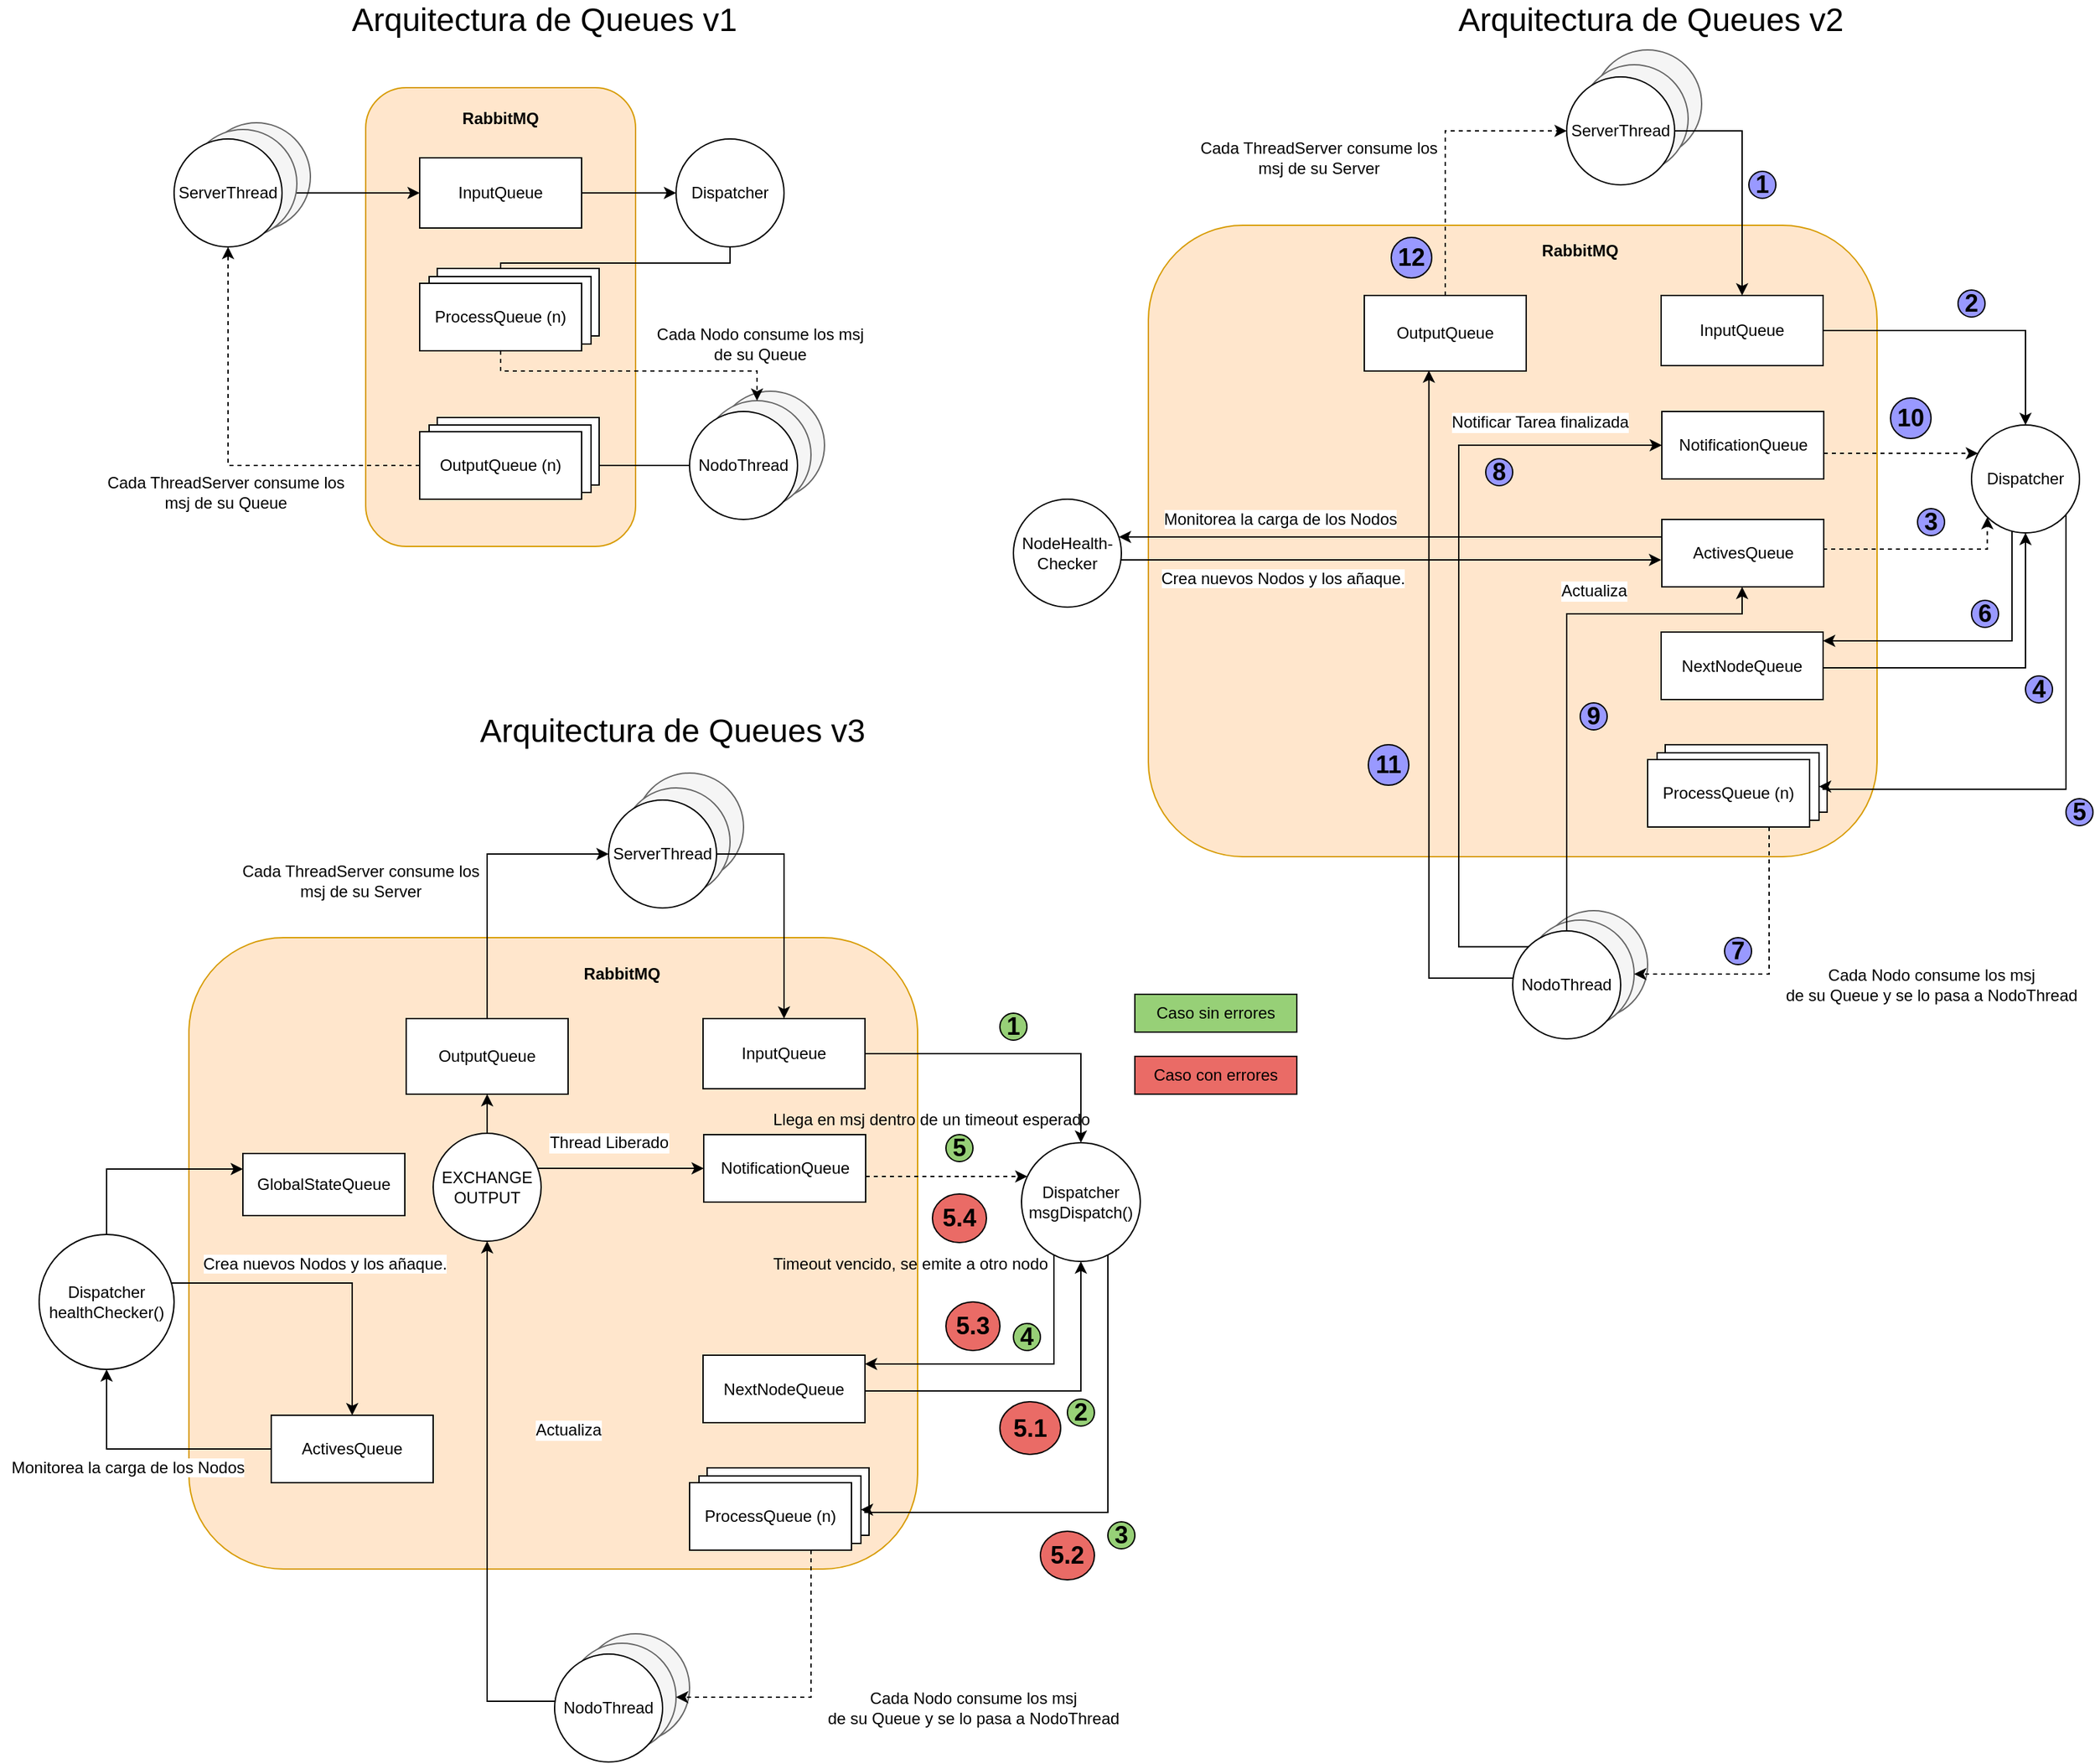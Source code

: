 <mxfile version="10.6.7" type="device"><diagram id="jEln0a9VNuB1B6gROiez" name="arq_queues"><mxGraphModel dx="1080" dy="512" grid="1" gridSize="10" guides="1" tooltips="1" connect="1" arrows="1" fold="1" page="1" pageScale="1" pageWidth="850" pageHeight="1100" math="0" shadow="0"><root><mxCell id="0"/><mxCell id="1" parent="0"/><mxCell id="iuFj2ltn6MwZwx4amT3Y-27" value="" style="ellipse;whiteSpace=wrap;html=1;aspect=fixed;fillColor=#f5f5f5;strokeColor=#666666;fontColor=#333333;" parent="1" vertex="1"><mxGeometry x="1190" y="72" width="80" height="80" as="geometry"/></mxCell><mxCell id="YCg6UJaiV7OiejshMISo-20" value="" style="ellipse;whiteSpace=wrap;html=1;aspect=fixed;fillColor=#f5f5f5;strokeColor=#666666;fontColor=#333333;" parent="1" vertex="1"><mxGeometry x="540" y="325" width="80" height="80" as="geometry"/></mxCell><mxCell id="YCg6UJaiV7OiejshMISo-19" value="" style="ellipse;whiteSpace=wrap;html=1;aspect=fixed;fillColor=#f5f5f5;strokeColor=#666666;fontColor=#333333;" parent="1" vertex="1"><mxGeometry x="530" y="332" width="80" height="80" as="geometry"/></mxCell><mxCell id="YCg6UJaiV7OiejshMISo-17" value="" style="rounded=1;whiteSpace=wrap;html=1;fillColor=#ffe6cc;strokeColor=#d79b00;" parent="1" vertex="1"><mxGeometry x="280" y="100" width="200" height="340" as="geometry"/></mxCell><mxCell id="YCg6UJaiV7OiejshMISo-10" value="" style="ellipse;whiteSpace=wrap;html=1;aspect=fixed;fillColor=#f5f5f5;strokeColor=#666666;fontColor=#333333;" parent="1" vertex="1"><mxGeometry x="159" y="126" width="80" height="80" as="geometry"/></mxCell><mxCell id="YCg6UJaiV7OiejshMISo-4" style="edgeStyle=orthogonalEdgeStyle;rounded=0;orthogonalLoop=1;jettySize=auto;html=1;entryX=0;entryY=0.5;entryDx=0;entryDy=0;" parent="1" source="YCg6UJaiV7OiejshMISo-2" target="YCg6UJaiV7OiejshMISo-5" edge="1"><mxGeometry relative="1" as="geometry"><mxPoint x="280" y="175" as="targetPoint"/></mxGeometry></mxCell><mxCell id="bAvRG4Egcgxp94L0ZPvF-2" style="edgeStyle=orthogonalEdgeStyle;rounded=0;orthogonalLoop=1;jettySize=auto;html=1;" parent="1" source="YCg6UJaiV7OiejshMISo-3" target="bAvRG4Egcgxp94L0ZPvF-1" edge="1"><mxGeometry relative="1" as="geometry"><Array as="points"><mxPoint x="550" y="230"/><mxPoint x="380" y="230"/></Array></mxGeometry></mxCell><mxCell id="YCg6UJaiV7OiejshMISo-3" value="Dispatcher" style="ellipse;whiteSpace=wrap;html=1;aspect=fixed;" parent="1" vertex="1"><mxGeometry x="510" y="138" width="80" height="80" as="geometry"/></mxCell><mxCell id="YCg6UJaiV7OiejshMISo-6" style="edgeStyle=orthogonalEdgeStyle;rounded=0;orthogonalLoop=1;jettySize=auto;html=1;" parent="1" source="YCg6UJaiV7OiejshMISo-5" target="YCg6UJaiV7OiejshMISo-3" edge="1"><mxGeometry relative="1" as="geometry"/></mxCell><mxCell id="YCg6UJaiV7OiejshMISo-5" value="InputQueue" style="rounded=0;whiteSpace=wrap;html=1;" parent="1" vertex="1"><mxGeometry x="320" y="152" width="120" height="52" as="geometry"/></mxCell><mxCell id="YCg6UJaiV7OiejshMISo-9" value="" style="ellipse;whiteSpace=wrap;html=1;aspect=fixed;fillColor=#f5f5f5;strokeColor=#666666;fontColor=#333333;" parent="1" vertex="1"><mxGeometry x="149" y="131" width="80" height="80" as="geometry"/></mxCell><mxCell id="YCg6UJaiV7OiejshMISo-2" value="ServerThread" style="ellipse;whiteSpace=wrap;html=1;aspect=fixed;" parent="1" vertex="1"><mxGeometry x="138" y="138" width="80" height="80" as="geometry"/></mxCell><mxCell id="YCg6UJaiV7OiejshMISo-16" style="edgeStyle=orthogonalEdgeStyle;rounded=0;orthogonalLoop=1;jettySize=auto;html=1;dashed=1;" parent="1" source="YCg6UJaiV7OiejshMISo-11" target="YCg6UJaiV7OiejshMISo-2" edge="1"><mxGeometry relative="1" as="geometry"/></mxCell><mxCell id="YCg6UJaiV7OiejshMISo-15" style="edgeStyle=orthogonalEdgeStyle;rounded=0;orthogonalLoop=1;jettySize=auto;html=1;" parent="1" source="YCg6UJaiV7OiejshMISo-14" target="YCg6UJaiV7OiejshMISo-11" edge="1"><mxGeometry relative="1" as="geometry"/></mxCell><mxCell id="YCg6UJaiV7OiejshMISo-14" value="NodoThread" style="ellipse;whiteSpace=wrap;html=1;aspect=fixed;" parent="1" vertex="1"><mxGeometry x="520" y="340" width="80" height="80" as="geometry"/></mxCell><mxCell id="YCg6UJaiV7OiejshMISo-18" value="&lt;b&gt;RabbitMQ&lt;/b&gt;" style="text;html=1;strokeColor=none;fillColor=none;align=center;verticalAlign=middle;whiteSpace=wrap;rounded=0;" parent="1" vertex="1"><mxGeometry x="350" y="108" width="60" height="30" as="geometry"/></mxCell><mxCell id="YCg6UJaiV7OiejshMISo-21" value="&lt;font style=&quot;font-size: 24px&quot;&gt;Arquitectura de Queues v1&lt;br&gt;&lt;/font&gt;" style="text;html=1;strokeColor=none;fillColor=none;align=center;verticalAlign=middle;whiteSpace=wrap;rounded=0;" parent="1" vertex="1"><mxGeometry x="245" y="40" width="335" height="20" as="geometry"/></mxCell><mxCell id="bAvRG4Egcgxp94L0ZPvF-3" style="edgeStyle=orthogonalEdgeStyle;rounded=0;orthogonalLoop=1;jettySize=auto;html=1;dashed=1;" parent="1" source="bAvRG4Egcgxp94L0ZPvF-1" target="YCg6UJaiV7OiejshMISo-19" edge="1"><mxGeometry relative="1" as="geometry"><Array as="points"><mxPoint x="380" y="310"/><mxPoint x="570" y="310"/></Array></mxGeometry></mxCell><mxCell id="bAvRG4Egcgxp94L0ZPvF-4" value="Cada Nodo consume los msj &lt;br&gt;de su Queue&lt;br&gt;" style="text;html=1;resizable=0;points=[];align=center;verticalAlign=middle;labelBackgroundColor=#ffffff;" parent="bAvRG4Egcgxp94L0ZPvF-3" vertex="1" connectable="0"><mxGeometry x="0.324" relative="1" as="geometry"><mxPoint x="56" y="-20" as="offset"/></mxGeometry></mxCell><mxCell id="bAvRG4Egcgxp94L0ZPvF-6" value="Cada ThreadServer consume los &lt;br&gt;msj de su Queue" style="text;html=1;resizable=0;points=[];align=center;verticalAlign=middle;labelBackgroundColor=#ffffff;" parent="1" vertex="1" connectable="0"><mxGeometry x="120" y="420" as="geometry"><mxPoint x="56" y="-20" as="offset"/></mxGeometry></mxCell><mxCell id="k_m_ImzYYItKdHM88PAV-2" value="ProcessQueue" style="rounded=0;whiteSpace=wrap;html=1;" parent="1" vertex="1"><mxGeometry x="333" y="234" width="120" height="50" as="geometry"/></mxCell><mxCell id="k_m_ImzYYItKdHM88PAV-1" value="ProcessQueue" style="rounded=0;whiteSpace=wrap;html=1;" parent="1" vertex="1"><mxGeometry x="327" y="240" width="120" height="50" as="geometry"/></mxCell><mxCell id="bAvRG4Egcgxp94L0ZPvF-1" value="ProcessQueue (n)" style="rounded=0;whiteSpace=wrap;html=1;" parent="1" vertex="1"><mxGeometry x="320" y="245" width="120" height="50" as="geometry"/></mxCell><mxCell id="k_m_ImzYYItKdHM88PAV-3" value="ProcessQueue" style="rounded=0;whiteSpace=wrap;html=1;" parent="1" vertex="1"><mxGeometry x="333" y="344.5" width="120" height="50" as="geometry"/></mxCell><mxCell id="k_m_ImzYYItKdHM88PAV-4" value="ProcessQueue" style="rounded=0;whiteSpace=wrap;html=1;" parent="1" vertex="1"><mxGeometry x="327" y="350" width="120" height="50" as="geometry"/></mxCell><mxCell id="YCg6UJaiV7OiejshMISo-11" value="OutputQueue (n)" style="rounded=0;whiteSpace=wrap;html=1;" parent="1" vertex="1"><mxGeometry x="320" y="355" width="120" height="50" as="geometry"/></mxCell><mxCell id="iuFj2ltn6MwZwx4amT3Y-1" value="" style="ellipse;whiteSpace=wrap;html=1;aspect=fixed;fillColor=#f5f5f5;strokeColor=#666666;fontColor=#333333;" parent="1" vertex="1"><mxGeometry x="1150" y="710" width="80" height="80" as="geometry"/></mxCell><mxCell id="iuFj2ltn6MwZwx4amT3Y-2" value="" style="ellipse;whiteSpace=wrap;html=1;aspect=fixed;fillColor=#f5f5f5;strokeColor=#666666;fontColor=#333333;" parent="1" vertex="1"><mxGeometry x="1140" y="717" width="80" height="80" as="geometry"/></mxCell><mxCell id="iuFj2ltn6MwZwx4amT3Y-3" value="" style="rounded=1;whiteSpace=wrap;html=1;fillColor=#ffe6cc;strokeColor=#d79b00;" parent="1" vertex="1"><mxGeometry x="860" y="202" width="540" height="468" as="geometry"/></mxCell><mxCell id="iuFj2ltn6MwZwx4amT3Y-4" value="" style="ellipse;whiteSpace=wrap;html=1;aspect=fixed;fillColor=#f5f5f5;strokeColor=#666666;fontColor=#333333;" parent="1" vertex="1"><mxGeometry x="1180" y="83" width="80" height="80" as="geometry"/></mxCell><mxCell id="iuFj2ltn6MwZwx4amT3Y-5" style="edgeStyle=orthogonalEdgeStyle;rounded=0;orthogonalLoop=1;jettySize=auto;html=1;" parent="1" source="iuFj2ltn6MwZwx4amT3Y-11" target="iuFj2ltn6MwZwx4amT3Y-9" edge="1"><mxGeometry relative="1" as="geometry"><mxPoint x="1200" y="277" as="targetPoint"/><Array as="points"><mxPoint x="1300" y="132"/></Array></mxGeometry></mxCell><mxCell id="SYg8lXfDOHd3QpisdXDp-8" style="edgeStyle=elbowEdgeStyle;rounded=0;comic=0;orthogonalLoop=1;jettySize=auto;elbow=vertical;html=1;shadow=0;" parent="1" source="iuFj2ltn6MwZwx4amT3Y-7" target="SYg8lXfDOHd3QpisdXDp-4" edge="1"><mxGeometry relative="1" as="geometry"><Array as="points"><mxPoint x="1500" y="510"/><mxPoint x="1490" y="510"/><mxPoint x="1460" y="500"/><mxPoint x="1500" y="480"/><mxPoint x="1460" y="510"/><mxPoint x="1500" y="525"/><mxPoint x="1500" y="510"/><mxPoint x="1410" y="525"/></Array></mxGeometry></mxCell><mxCell id="iuFj2ltn6MwZwx4amT3Y-7" value="Dispatcher" style="ellipse;whiteSpace=wrap;html=1;aspect=fixed;" parent="1" vertex="1"><mxGeometry x="1470" y="350" width="80" height="80" as="geometry"/></mxCell><mxCell id="iuFj2ltn6MwZwx4amT3Y-8" style="edgeStyle=orthogonalEdgeStyle;rounded=0;orthogonalLoop=1;jettySize=auto;html=1;" parent="1" source="iuFj2ltn6MwZwx4amT3Y-9" target="iuFj2ltn6MwZwx4amT3Y-7" edge="1"><mxGeometry relative="1" as="geometry"/></mxCell><mxCell id="iuFj2ltn6MwZwx4amT3Y-9" value="InputQueue" style="rounded=0;whiteSpace=wrap;html=1;" parent="1" vertex="1"><mxGeometry x="1240" y="254" width="120" height="52" as="geometry"/></mxCell><mxCell id="iuFj2ltn6MwZwx4amT3Y-11" value="ServerThread" style="ellipse;whiteSpace=wrap;html=1;aspect=fixed;" parent="1" vertex="1"><mxGeometry x="1170" y="92" width="80" height="80" as="geometry"/></mxCell><mxCell id="iuFj2ltn6MwZwx4amT3Y-12" style="edgeStyle=orthogonalEdgeStyle;rounded=0;orthogonalLoop=1;jettySize=auto;html=1;dashed=1;exitX=0.5;exitY=0;exitDx=0;exitDy=0;" parent="1" source="iuFj2ltn6MwZwx4amT3Y-23" target="iuFj2ltn6MwZwx4amT3Y-11" edge="1"><mxGeometry relative="1" as="geometry"><mxPoint x="1300" y="457" as="sourcePoint"/><Array as="points"><mxPoint x="1080" y="132"/></Array></mxGeometry></mxCell><mxCell id="iuFj2ltn6MwZwx4amT3Y-13" style="edgeStyle=orthogonalEdgeStyle;rounded=0;orthogonalLoop=1;jettySize=auto;html=1;entryX=0.399;entryY=0.994;entryDx=0;entryDy=0;entryPerimeter=0;" parent="1" source="iuFj2ltn6MwZwx4amT3Y-14" target="iuFj2ltn6MwZwx4amT3Y-23" edge="1"><mxGeometry relative="1" as="geometry"><mxPoint x="1360" y="482" as="targetPoint"/><Array as="points"><mxPoint x="1068" y="760"/></Array></mxGeometry></mxCell><mxCell id="iuFj2ltn6MwZwx4amT3Y-14" value="NodoThread" style="ellipse;whiteSpace=wrap;html=1;aspect=fixed;" parent="1" vertex="1"><mxGeometry x="1130" y="725" width="80" height="80" as="geometry"/></mxCell><mxCell id="iuFj2ltn6MwZwx4amT3Y-15" value="&lt;b&gt;RabbitMQ&lt;/b&gt;" style="text;html=1;strokeColor=none;fillColor=none;align=center;verticalAlign=middle;whiteSpace=wrap;rounded=0;" parent="1" vertex="1"><mxGeometry x="1150" y="206" width="60" height="30" as="geometry"/></mxCell><mxCell id="iuFj2ltn6MwZwx4amT3Y-16" value="&lt;font style=&quot;font-size: 24px&quot;&gt;Arquitectura de Queues v2&lt;/font&gt;" style="text;html=1;strokeColor=none;fillColor=none;align=center;verticalAlign=middle;whiteSpace=wrap;rounded=0;" parent="1" vertex="1"><mxGeometry x="1055" y="40" width="355" height="20" as="geometry"/></mxCell><mxCell id="iuFj2ltn6MwZwx4amT3Y-17" style="edgeStyle=orthogonalEdgeStyle;rounded=0;orthogonalLoop=1;jettySize=auto;html=1;dashed=1;exitX=0.75;exitY=1;exitDx=0;exitDy=0;" parent="1" source="iuFj2ltn6MwZwx4amT3Y-22" target="iuFj2ltn6MwZwx4amT3Y-2" edge="1"><mxGeometry relative="1" as="geometry"><Array as="points"><mxPoint x="1320" y="757"/></Array></mxGeometry></mxCell><mxCell id="iuFj2ltn6MwZwx4amT3Y-18" value="Cada Nodo consume los msj &lt;br&gt;de su Queue y se lo pasa a NodoThread&lt;br&gt;" style="text;html=1;resizable=0;points=[];align=center;verticalAlign=middle;labelBackgroundColor=#ffffff;" parent="iuFj2ltn6MwZwx4amT3Y-17" vertex="1" connectable="0"><mxGeometry x="0.324" relative="1" as="geometry"><mxPoint x="149.5" y="8" as="offset"/></mxGeometry></mxCell><mxCell id="iuFj2ltn6MwZwx4amT3Y-19" value="Cada ThreadServer consume los &lt;br&gt;msj de su Server" style="text;html=1;resizable=0;points=[];align=center;verticalAlign=middle;labelBackgroundColor=#ffffff;" parent="1" vertex="1" connectable="0"><mxGeometry x="930" y="172" as="geometry"><mxPoint x="56" y="-20" as="offset"/></mxGeometry></mxCell><mxCell id="iuFj2ltn6MwZwx4amT3Y-20" value="ProcessQueue" style="rounded=0;whiteSpace=wrap;html=1;" parent="1" vertex="1"><mxGeometry x="1243" y="587" width="120" height="50" as="geometry"/></mxCell><mxCell id="iuFj2ltn6MwZwx4amT3Y-21" value="ProcessQueue" style="rounded=0;whiteSpace=wrap;html=1;" parent="1" vertex="1"><mxGeometry x="1237" y="593" width="120" height="50" as="geometry"/></mxCell><mxCell id="iuFj2ltn6MwZwx4amT3Y-22" value="ProcessQueue (n)" style="rounded=0;whiteSpace=wrap;html=1;" parent="1" vertex="1"><mxGeometry x="1230" y="598" width="120" height="50" as="geometry"/></mxCell><mxCell id="iuFj2ltn6MwZwx4amT3Y-23" value="OutputQueue&lt;br&gt;" style="rounded=0;whiteSpace=wrap;html=1;" parent="1" vertex="1"><mxGeometry x="1020" y="254" width="120" height="56" as="geometry"/></mxCell><mxCell id="iuFj2ltn6MwZwx4amT3Y-28" value="NotificationQueue" style="rounded=0;whiteSpace=wrap;html=1;" parent="1" vertex="1"><mxGeometry x="1240.5" y="340" width="120" height="50" as="geometry"/></mxCell><mxCell id="iuFj2ltn6MwZwx4amT3Y-29" value="ActivesQueue" style="rounded=0;whiteSpace=wrap;html=1;" parent="1" vertex="1"><mxGeometry x="1240.5" y="420" width="120" height="50" as="geometry"/></mxCell><mxCell id="iuFj2ltn6MwZwx4amT3Y-30" style="edgeStyle=orthogonalEdgeStyle;rounded=0;orthogonalLoop=1;jettySize=auto;html=1;exitX=0;exitY=0;exitDx=0;exitDy=0;" parent="1" source="iuFj2ltn6MwZwx4amT3Y-14" target="iuFj2ltn6MwZwx4amT3Y-28" edge="1"><mxGeometry relative="1" as="geometry"><mxPoint x="1140" y="705" as="sourcePoint"/><mxPoint x="1090" y="314" as="targetPoint"/><Array as="points"><mxPoint x="1090" y="737"/><mxPoint x="1090" y="365"/></Array></mxGeometry></mxCell><mxCell id="iuFj2ltn6MwZwx4amT3Y-31" value="Notificar Tarea finalizada&lt;br&gt;" style="text;html=1;resizable=0;points=[];align=center;verticalAlign=middle;labelBackgroundColor=#ffffff;" parent="1" vertex="1" connectable="0"><mxGeometry x="1170" y="375" as="geometry"><mxPoint x="-20" y="-27" as="offset"/></mxGeometry></mxCell><mxCell id="iuFj2ltn6MwZwx4amT3Y-32" style="edgeStyle=orthogonalEdgeStyle;rounded=0;orthogonalLoop=1;jettySize=auto;html=1;exitX=0.5;exitY=0;exitDx=0;exitDy=0;" parent="1" source="iuFj2ltn6MwZwx4amT3Y-14" target="iuFj2ltn6MwZwx4amT3Y-29" edge="1"><mxGeometry relative="1" as="geometry"><mxPoint x="1152" y="657" as="sourcePoint"/><mxPoint x="1250.5" y="375" as="targetPoint"/><Array as="points"><mxPoint x="1170" y="490"/><mxPoint x="1300" y="490"/></Array></mxGeometry></mxCell><mxCell id="iuFj2ltn6MwZwx4amT3Y-33" style="edgeStyle=orthogonalEdgeStyle;rounded=0;orthogonalLoop=1;jettySize=auto;html=1;dashed=1;exitX=1;exitY=0.5;exitDx=0;exitDy=0;" parent="1" source="iuFj2ltn6MwZwx4amT3Y-28" target="iuFj2ltn6MwZwx4amT3Y-7" edge="1"><mxGeometry relative="1" as="geometry"><Array as="points"><mxPoint x="1361" y="371"/></Array><mxPoint x="1390" y="332" as="sourcePoint"/><mxPoint x="1450" y="371" as="targetPoint"/></mxGeometry></mxCell><mxCell id="iuFj2ltn6MwZwx4amT3Y-35" style="edgeStyle=orthogonalEdgeStyle;rounded=0;orthogonalLoop=1;jettySize=auto;html=1;dashed=1;entryX=0;entryY=1;entryDx=0;entryDy=0;" parent="1" target="iuFj2ltn6MwZwx4amT3Y-7" edge="1"><mxGeometry relative="1" as="geometry"><Array as="points"><mxPoint x="1482" y="442"/></Array><mxPoint x="1360" y="442" as="sourcePoint"/><mxPoint x="1470.801" y="448" as="targetPoint"/></mxGeometry></mxCell><mxCell id="iuFj2ltn6MwZwx4amT3Y-36" value="Actualiza&lt;br&gt;" style="text;html=1;resizable=0;points=[];align=center;verticalAlign=middle;labelBackgroundColor=#ffffff;" parent="1" vertex="1" connectable="0"><mxGeometry x="1070" y="470" as="geometry"><mxPoint x="120" y="3" as="offset"/></mxGeometry></mxCell><mxCell id="iuFj2ltn6MwZwx4amT3Y-37" value="&lt;h2&gt;1&lt;/h2&gt;" style="ellipse;whiteSpace=wrap;html=1;fillColor=#9999FF;" parent="1" vertex="1"><mxGeometry x="1305" y="162" width="20" height="20" as="geometry"/></mxCell><mxCell id="iuFj2ltn6MwZwx4amT3Y-38" value="&lt;h2&gt;2&lt;/h2&gt;" style="ellipse;whiteSpace=wrap;html=1;fillColor=#9999FF;" parent="1" vertex="1"><mxGeometry x="1460" y="250" width="20" height="20" as="geometry"/></mxCell><mxCell id="iuFj2ltn6MwZwx4amT3Y-39" value="&lt;h2&gt;3&lt;/h2&gt;" style="ellipse;whiteSpace=wrap;html=1;fillColor=#9999FF;" parent="1" vertex="1"><mxGeometry x="1430" y="412" width="20" height="20" as="geometry"/></mxCell><mxCell id="iuFj2ltn6MwZwx4amT3Y-40" value="&lt;h2&gt;5&lt;/h2&gt;" style="ellipse;whiteSpace=wrap;html=1;fillColor=#9999FF;" parent="1" vertex="1"><mxGeometry x="1540" y="627" width="20" height="20" as="geometry"/></mxCell><mxCell id="iuFj2ltn6MwZwx4amT3Y-41" value="&lt;h2&gt;7&lt;/h2&gt;" style="ellipse;whiteSpace=wrap;html=1;fillColor=#9999FF;" parent="1" vertex="1"><mxGeometry x="1287" y="730" width="20" height="20" as="geometry"/></mxCell><mxCell id="iuFj2ltn6MwZwx4amT3Y-42" value="&lt;h2&gt;8&lt;/h2&gt;" style="ellipse;whiteSpace=wrap;html=1;fillColor=#9999FF;" parent="1" vertex="1"><mxGeometry x="1110" y="375" width="20" height="20" as="geometry"/></mxCell><mxCell id="iuFj2ltn6MwZwx4amT3Y-43" value="&lt;h2&gt;10&lt;/h2&gt;" style="ellipse;whiteSpace=wrap;html=1;fillColor=#9999FF;" parent="1" vertex="1"><mxGeometry x="1410" y="330" width="30" height="30" as="geometry"/></mxCell><mxCell id="iuFj2ltn6MwZwx4amT3Y-44" value="&lt;h2&gt;9&lt;/h2&gt;" style="ellipse;whiteSpace=wrap;html=1;fillColor=#9999FF;" parent="1" vertex="1"><mxGeometry x="1180" y="556" width="20" height="20" as="geometry"/></mxCell><mxCell id="iuFj2ltn6MwZwx4amT3Y-45" value="&lt;h2&gt;11&lt;/h2&gt;" style="ellipse;whiteSpace=wrap;html=1;fillColor=#9999FF;" parent="1" vertex="1"><mxGeometry x="1023" y="587" width="30" height="30" as="geometry"/></mxCell><mxCell id="iuFj2ltn6MwZwx4amT3Y-6" style="edgeStyle=orthogonalEdgeStyle;rounded=0;orthogonalLoop=1;jettySize=auto;html=1;entryX=1;entryY=0.5;entryDx=0;entryDy=0;" parent="1" source="iuFj2ltn6MwZwx4amT3Y-7" target="iuFj2ltn6MwZwx4amT3Y-21" edge="1"><mxGeometry relative="1" as="geometry"><Array as="points"><mxPoint x="1540" y="620"/><mxPoint x="1360" y="620"/><mxPoint x="1360" y="618"/></Array><mxPoint x="1360" y="530" as="targetPoint"/></mxGeometry></mxCell><mxCell id="SYg8lXfDOHd3QpisdXDp-10" style="edgeStyle=elbowEdgeStyle;rounded=0;comic=0;orthogonalLoop=1;jettySize=auto;elbow=vertical;html=1;shadow=0;" parent="1" source="SYg8lXfDOHd3QpisdXDp-4" target="iuFj2ltn6MwZwx4amT3Y-7" edge="1"><mxGeometry relative="1" as="geometry"><Array as="points"><mxPoint x="1440" y="530"/><mxPoint x="1520" y="525"/><mxPoint x="1500" y="540"/><mxPoint x="1520" y="525"/><mxPoint x="1450" y="540"/></Array></mxGeometry></mxCell><mxCell id="SYg8lXfDOHd3QpisdXDp-4" value="NextNodeQueue" style="rounded=0;whiteSpace=wrap;html=1;" parent="1" vertex="1"><mxGeometry x="1240" y="503.5" width="120" height="50" as="geometry"/></mxCell><mxCell id="SYg8lXfDOHd3QpisdXDp-9" value="&lt;h2&gt;4&lt;/h2&gt;" style="ellipse;whiteSpace=wrap;html=1;fillColor=#9999FF;" parent="1" vertex="1"><mxGeometry x="1510" y="536" width="20" height="20" as="geometry"/></mxCell><mxCell id="SYg8lXfDOHd3QpisdXDp-13" value="&lt;h2&gt;6&lt;/h2&gt;" style="ellipse;whiteSpace=wrap;html=1;fillColor=#9999FF;" parent="1" vertex="1"><mxGeometry x="1470" y="480" width="20" height="20" as="geometry"/></mxCell><mxCell id="SYg8lXfDOHd3QpisdXDp-14" value="&lt;h2&gt;12&lt;/h2&gt;" style="ellipse;whiteSpace=wrap;html=1;fillColor=#9999FF;" parent="1" vertex="1"><mxGeometry x="1040" y="211" width="30" height="30" as="geometry"/></mxCell><mxCell id="SYg8lXfDOHd3QpisdXDp-16" style="edgeStyle=elbowEdgeStyle;rounded=0;comic=0;orthogonalLoop=1;jettySize=auto;elbow=vertical;html=1;entryX=0;entryY=0.25;entryDx=0;entryDy=0;shadow=0;startArrow=classic;startFill=1;endArrow=none;endFill=0;" parent="1" source="SYg8lXfDOHd3QpisdXDp-15" target="iuFj2ltn6MwZwx4amT3Y-29" edge="1"><mxGeometry relative="1" as="geometry"><Array as="points"><mxPoint x="1150" y="433"/><mxPoint x="1220" y="432"/><mxPoint x="1200" y="433"/><mxPoint x="1150" y="433"/><mxPoint x="1130" y="460"/></Array></mxGeometry></mxCell><mxCell id="SYg8lXfDOHd3QpisdXDp-18" style="edgeStyle=elbowEdgeStyle;rounded=0;comic=0;orthogonalLoop=1;jettySize=auto;elbow=vertical;html=1;shadow=0;" parent="1" source="SYg8lXfDOHd3QpisdXDp-15" edge="1"><mxGeometry relative="1" as="geometry"><mxPoint x="1240" y="450" as="targetPoint"/><Array as="points"><mxPoint x="1220" y="450"/><mxPoint x="1220" y="450"/><mxPoint x="950" y="450"/><mxPoint x="1110" y="445"/><mxPoint x="1180" y="440"/><mxPoint x="880" y="445"/><mxPoint x="1130" y="490"/></Array></mxGeometry></mxCell><mxCell id="SYg8lXfDOHd3QpisdXDp-15" value="NodeHealth-Checker" style="ellipse;whiteSpace=wrap;html=1;aspect=fixed;" parent="1" vertex="1"><mxGeometry x="760" y="405" width="80" height="80" as="geometry"/></mxCell><mxCell id="SYg8lXfDOHd3QpisdXDp-17" value="&lt;span style=&quot;background-color: rgb(255 , 255 , 255)&quot;&gt;Monitorea la carga de los Nodos&lt;/span&gt;" style="text;html=1;strokeColor=none;fillColor=none;align=center;verticalAlign=middle;whiteSpace=wrap;rounded=0;" parent="1" vertex="1"><mxGeometry x="863" y="410" width="190" height="20" as="geometry"/></mxCell><mxCell id="SYg8lXfDOHd3QpisdXDp-22" value="&lt;span style=&quot;background-color: rgb(255 , 255 , 255)&quot;&gt;Crea nuevos Nodos y los añaque.&lt;br&gt;&lt;/span&gt;" style="text;html=1;strokeColor=none;fillColor=none;align=center;verticalAlign=middle;whiteSpace=wrap;rounded=0;" parent="1" vertex="1"><mxGeometry x="865" y="454" width="190" height="20" as="geometry"/></mxCell><mxCell id="SYg8lXfDOHd3QpisdXDp-77" value="" style="ellipse;whiteSpace=wrap;html=1;aspect=fixed;fillColor=#f5f5f5;strokeColor=#666666;fontColor=#333333;" parent="1" vertex="1"><mxGeometry x="480" y="608" width="80" height="80" as="geometry"/></mxCell><mxCell id="SYg8lXfDOHd3QpisdXDp-78" value="" style="ellipse;whiteSpace=wrap;html=1;aspect=fixed;fillColor=#f5f5f5;strokeColor=#666666;fontColor=#333333;" parent="1" vertex="1"><mxGeometry x="440" y="1246" width="80" height="80" as="geometry"/></mxCell><mxCell id="SYg8lXfDOHd3QpisdXDp-79" value="" style="ellipse;whiteSpace=wrap;html=1;aspect=fixed;fillColor=#f5f5f5;strokeColor=#666666;fontColor=#333333;" parent="1" vertex="1"><mxGeometry x="430" y="1253" width="80" height="80" as="geometry"/></mxCell><mxCell id="SYg8lXfDOHd3QpisdXDp-80" value="" style="rounded=1;whiteSpace=wrap;html=1;fillColor=#ffe6cc;strokeColor=#d79b00;" parent="1" vertex="1"><mxGeometry x="149" y="730" width="540" height="468" as="geometry"/></mxCell><mxCell id="SYg8lXfDOHd3QpisdXDp-81" value="" style="ellipse;whiteSpace=wrap;html=1;aspect=fixed;fillColor=#f5f5f5;strokeColor=#666666;fontColor=#333333;" parent="1" vertex="1"><mxGeometry x="470" y="619" width="80" height="80" as="geometry"/></mxCell><mxCell id="SYg8lXfDOHd3QpisdXDp-82" style="edgeStyle=orthogonalEdgeStyle;rounded=0;orthogonalLoop=1;jettySize=auto;html=1;" parent="1" source="SYg8lXfDOHd3QpisdXDp-88" target="SYg8lXfDOHd3QpisdXDp-87" edge="1"><mxGeometry relative="1" as="geometry"><mxPoint x="490" y="813" as="targetPoint"/><Array as="points"><mxPoint x="590" y="668"/></Array></mxGeometry></mxCell><mxCell id="SYg8lXfDOHd3QpisdXDp-83" style="edgeStyle=elbowEdgeStyle;rounded=0;comic=0;orthogonalLoop=1;jettySize=auto;elbow=vertical;html=1;shadow=0;" parent="1" source="SYg8lXfDOHd3QpisdXDp-85" target="SYg8lXfDOHd3QpisdXDp-120" edge="1"><mxGeometry relative="1" as="geometry"><Array as="points"><mxPoint x="790" y="1046"/><mxPoint x="780" y="1046"/><mxPoint x="750" y="1036"/><mxPoint x="790" y="1016"/><mxPoint x="750" y="1046"/><mxPoint x="790" y="1061"/><mxPoint x="790" y="1046"/><mxPoint x="700" y="1061"/></Array></mxGeometry></mxCell><mxCell id="SYg8lXfDOHd3QpisdXDp-85" value="Dispatcher&lt;br&gt;msgDispatch()&lt;br&gt;" style="ellipse;whiteSpace=wrap;html=1;aspect=fixed;" parent="1" vertex="1"><mxGeometry x="766" y="882" width="88" height="88" as="geometry"/></mxCell><mxCell id="SYg8lXfDOHd3QpisdXDp-86" style="edgeStyle=orthogonalEdgeStyle;rounded=0;orthogonalLoop=1;jettySize=auto;html=1;" parent="1" source="SYg8lXfDOHd3QpisdXDp-87" target="SYg8lXfDOHd3QpisdXDp-85" edge="1"><mxGeometry relative="1" as="geometry"/></mxCell><mxCell id="SYg8lXfDOHd3QpisdXDp-87" value="InputQueue" style="rounded=0;whiteSpace=wrap;html=1;" parent="1" vertex="1"><mxGeometry x="530" y="790" width="120" height="52" as="geometry"/></mxCell><mxCell id="SYg8lXfDOHd3QpisdXDp-88" value="ServerThread" style="ellipse;whiteSpace=wrap;html=1;aspect=fixed;" parent="1" vertex="1"><mxGeometry x="460" y="628" width="80" height="80" as="geometry"/></mxCell><mxCell id="SYg8lXfDOHd3QpisdXDp-89" style="edgeStyle=orthogonalEdgeStyle;rounded=0;orthogonalLoop=1;jettySize=auto;html=1;exitX=0.5;exitY=0;exitDx=0;exitDy=0;" parent="1" source="SYg8lXfDOHd3QpisdXDp-100" target="SYg8lXfDOHd3QpisdXDp-88" edge="1"><mxGeometry relative="1" as="geometry"><mxPoint x="590" y="993" as="sourcePoint"/><Array as="points"><mxPoint x="370" y="668"/></Array></mxGeometry></mxCell><mxCell id="SYg8lXfDOHd3QpisdXDp-90" style="edgeStyle=orthogonalEdgeStyle;rounded=0;orthogonalLoop=1;jettySize=auto;html=1;" parent="1" source="SYg8lXfDOHd3QpisdXDp-91" target="56qhefYLqVz2fA3MYYVO-31" edge="1"><mxGeometry relative="1" as="geometry"><mxPoint x="650" y="1018" as="targetPoint"/><Array as="points"><mxPoint x="370" y="1296"/></Array></mxGeometry></mxCell><mxCell id="SYg8lXfDOHd3QpisdXDp-91" value="NodoThread" style="ellipse;whiteSpace=wrap;html=1;aspect=fixed;" parent="1" vertex="1"><mxGeometry x="420" y="1261" width="80" height="80" as="geometry"/></mxCell><mxCell id="SYg8lXfDOHd3QpisdXDp-92" value="&lt;b&gt;RabbitMQ&lt;/b&gt;" style="text;html=1;strokeColor=none;fillColor=none;align=center;verticalAlign=middle;whiteSpace=wrap;rounded=0;" parent="1" vertex="1"><mxGeometry x="440" y="742" width="60" height="30" as="geometry"/></mxCell><mxCell id="SYg8lXfDOHd3QpisdXDp-93" value="&lt;font style=&quot;font-size: 24px&quot;&gt;Arquitectura de Queues v3&lt;/font&gt;" style="text;html=1;strokeColor=none;fillColor=none;align=center;verticalAlign=middle;whiteSpace=wrap;rounded=0;" parent="1" vertex="1"><mxGeometry x="330" y="567" width="355" height="20" as="geometry"/></mxCell><mxCell id="SYg8lXfDOHd3QpisdXDp-94" style="edgeStyle=orthogonalEdgeStyle;rounded=0;orthogonalLoop=1;jettySize=auto;html=1;dashed=1;exitX=0.75;exitY=1;exitDx=0;exitDy=0;" parent="1" source="SYg8lXfDOHd3QpisdXDp-99" target="SYg8lXfDOHd3QpisdXDp-79" edge="1"><mxGeometry relative="1" as="geometry"><Array as="points"><mxPoint x="610" y="1293"/></Array></mxGeometry></mxCell><mxCell id="SYg8lXfDOHd3QpisdXDp-95" value="Cada Nodo consume los msj &lt;br&gt;de su Queue y se lo pasa a NodoThread&lt;br&gt;" style="text;html=1;resizable=0;points=[];align=center;verticalAlign=middle;labelBackgroundColor=#ffffff;" parent="SYg8lXfDOHd3QpisdXDp-94" vertex="1" connectable="0"><mxGeometry x="0.324" relative="1" as="geometry"><mxPoint x="149.5" y="8" as="offset"/></mxGeometry></mxCell><mxCell id="SYg8lXfDOHd3QpisdXDp-96" value="Cada ThreadServer consume los &lt;br&gt;msj de su Server" style="text;html=1;resizable=0;points=[];align=center;verticalAlign=middle;labelBackgroundColor=#ffffff;" parent="1" vertex="1" connectable="0"><mxGeometry x="220" y="708" as="geometry"><mxPoint x="56" y="-20" as="offset"/></mxGeometry></mxCell><mxCell id="SYg8lXfDOHd3QpisdXDp-97" value="ProcessQueue" style="rounded=0;whiteSpace=wrap;html=1;" parent="1" vertex="1"><mxGeometry x="533" y="1123" width="120" height="50" as="geometry"/></mxCell><mxCell id="SYg8lXfDOHd3QpisdXDp-98" value="ProcessQueue" style="rounded=0;whiteSpace=wrap;html=1;" parent="1" vertex="1"><mxGeometry x="527" y="1129" width="120" height="50" as="geometry"/></mxCell><mxCell id="SYg8lXfDOHd3QpisdXDp-99" value="ProcessQueue (n)" style="rounded=0;whiteSpace=wrap;html=1;" parent="1" vertex="1"><mxGeometry x="520" y="1134" width="120" height="50" as="geometry"/></mxCell><mxCell id="SYg8lXfDOHd3QpisdXDp-100" value="OutputQueue&lt;br&gt;" style="rounded=0;whiteSpace=wrap;html=1;" parent="1" vertex="1"><mxGeometry x="310" y="790" width="120" height="56" as="geometry"/></mxCell><mxCell id="SYg8lXfDOHd3QpisdXDp-101" value="NotificationQueue" style="rounded=0;whiteSpace=wrap;html=1;" parent="1" vertex="1"><mxGeometry x="530.5" y="876" width="120" height="50" as="geometry"/></mxCell><mxCell id="SYg8lXfDOHd3QpisdXDp-102" value="ActivesQueue" style="rounded=0;whiteSpace=wrap;html=1;" parent="1" vertex="1"><mxGeometry x="210" y="1084" width="120" height="50" as="geometry"/></mxCell><mxCell id="SYg8lXfDOHd3QpisdXDp-104" value="Thread Liberado&lt;br&gt;" style="text;html=1;resizable=0;points=[];align=center;verticalAlign=middle;labelBackgroundColor=#ffffff;" parent="1" vertex="1" connectable="0"><mxGeometry x="480" y="909" as="geometry"><mxPoint x="-20" y="-27" as="offset"/></mxGeometry></mxCell><mxCell id="SYg8lXfDOHd3QpisdXDp-106" style="edgeStyle=orthogonalEdgeStyle;rounded=0;orthogonalLoop=1;jettySize=auto;html=1;dashed=1;exitX=1;exitY=0.5;exitDx=0;exitDy=0;" parent="1" source="SYg8lXfDOHd3QpisdXDp-101" target="SYg8lXfDOHd3QpisdXDp-85" edge="1"><mxGeometry relative="1" as="geometry"><Array as="points"><mxPoint x="651" y="907"/></Array><mxPoint x="680" y="868" as="sourcePoint"/><mxPoint x="740" y="907" as="targetPoint"/></mxGeometry></mxCell><mxCell id="SYg8lXfDOHd3QpisdXDp-108" value="Actualiza&lt;br&gt;" style="text;html=1;resizable=0;points=[];align=center;verticalAlign=middle;labelBackgroundColor=#ffffff;" parent="1" vertex="1" connectable="0"><mxGeometry x="310" y="1092" as="geometry"><mxPoint x="120" y="3" as="offset"/></mxGeometry></mxCell><mxCell id="SYg8lXfDOHd3QpisdXDp-110" value="&lt;h2&gt;1&lt;/h2&gt;" style="ellipse;whiteSpace=wrap;html=1;fillColor=#97D077;" parent="1" vertex="1"><mxGeometry x="750" y="786" width="20" height="20" as="geometry"/></mxCell><mxCell id="SYg8lXfDOHd3QpisdXDp-112" value="&lt;h2&gt;3&lt;/h2&gt;" style="ellipse;whiteSpace=wrap;html=1;fillColor=#97D077;" parent="1" vertex="1"><mxGeometry x="830" y="1163" width="20" height="20" as="geometry"/></mxCell><mxCell id="SYg8lXfDOHd3QpisdXDp-118" style="edgeStyle=orthogonalEdgeStyle;rounded=0;orthogonalLoop=1;jettySize=auto;html=1;entryX=1;entryY=0.5;entryDx=0;entryDy=0;" parent="1" source="SYg8lXfDOHd3QpisdXDp-85" target="SYg8lXfDOHd3QpisdXDp-98" edge="1"><mxGeometry relative="1" as="geometry"><Array as="points"><mxPoint x="830" y="1156"/><mxPoint x="650" y="1156"/><mxPoint x="650" y="1154"/></Array><mxPoint x="650" y="1066" as="targetPoint"/></mxGeometry></mxCell><mxCell id="SYg8lXfDOHd3QpisdXDp-119" style="edgeStyle=elbowEdgeStyle;rounded=0;comic=0;orthogonalLoop=1;jettySize=auto;elbow=vertical;html=1;shadow=0;" parent="1" source="SYg8lXfDOHd3QpisdXDp-120" target="SYg8lXfDOHd3QpisdXDp-85" edge="1"><mxGeometry relative="1" as="geometry"><Array as="points"><mxPoint x="730" y="1066"/><mxPoint x="810" y="1061"/><mxPoint x="790" y="1076"/><mxPoint x="810" y="1061"/><mxPoint x="740" y="1076"/></Array></mxGeometry></mxCell><mxCell id="SYg8lXfDOHd3QpisdXDp-120" value="NextNodeQueue" style="rounded=0;whiteSpace=wrap;html=1;" parent="1" vertex="1"><mxGeometry x="530" y="1039.5" width="120" height="50" as="geometry"/></mxCell><mxCell id="SYg8lXfDOHd3QpisdXDp-121" value="&lt;h2&gt;2&lt;/h2&gt;" style="ellipse;whiteSpace=wrap;html=1;fillColor=#97D077;" parent="1" vertex="1"><mxGeometry x="800" y="1072" width="20" height="20" as="geometry"/></mxCell><mxCell id="SYg8lXfDOHd3QpisdXDp-122" value="&lt;h2&gt;4&lt;/h2&gt;" style="ellipse;whiteSpace=wrap;html=1;fillColor=#97D077;" parent="1" vertex="1"><mxGeometry x="760" y="1016" width="20" height="20" as="geometry"/></mxCell><mxCell id="SYg8lXfDOHd3QpisdXDp-124" style="edgeStyle=elbowEdgeStyle;rounded=0;comic=0;orthogonalLoop=1;jettySize=auto;elbow=vertical;html=1;entryX=0;entryY=0.25;entryDx=0;entryDy=0;shadow=0;startArrow=classic;startFill=1;endArrow=none;endFill=0;" parent="1" source="SYg8lXfDOHd3QpisdXDp-126" target="SYg8lXfDOHd3QpisdXDp-102" edge="1"><mxGeometry relative="1" as="geometry"><Array as="points"><mxPoint x="260" y="1109"/><mxPoint x="290" y="969"/><mxPoint x="330" y="969"/><mxPoint x="510" y="968"/><mxPoint x="490" y="969"/><mxPoint x="440" y="969"/><mxPoint x="420" y="996"/></Array></mxGeometry></mxCell><mxCell id="SYg8lXfDOHd3QpisdXDp-125" style="edgeStyle=elbowEdgeStyle;rounded=0;comic=0;orthogonalLoop=1;jettySize=auto;elbow=vertical;html=1;shadow=0;entryX=0.5;entryY=0;entryDx=0;entryDy=0;" parent="1" source="SYg8lXfDOHd3QpisdXDp-126" target="SYg8lXfDOHd3QpisdXDp-102" edge="1"><mxGeometry relative="1" as="geometry"><mxPoint x="530" y="986" as="targetPoint"/><Array as="points"><mxPoint x="300" y="986"/><mxPoint x="510" y="986"/><mxPoint x="510" y="986"/><mxPoint x="240" y="986"/><mxPoint x="400" y="981"/><mxPoint x="470" y="976"/><mxPoint x="170" y="981"/><mxPoint x="420" y="1026"/></Array></mxGeometry></mxCell><mxCell id="56qhefYLqVz2fA3MYYVO-2" style="edgeStyle=orthogonalEdgeStyle;rounded=0;orthogonalLoop=1;jettySize=auto;html=1;entryX=0;entryY=0.25;entryDx=0;entryDy=0;" parent="1" source="SYg8lXfDOHd3QpisdXDp-126" target="56qhefYLqVz2fA3MYYVO-1" edge="1"><mxGeometry relative="1" as="geometry"><Array as="points"><mxPoint x="88" y="902"/></Array></mxGeometry></mxCell><mxCell id="SYg8lXfDOHd3QpisdXDp-126" value="Dispatcher&lt;br&gt;healthChecker()&lt;br&gt;" style="ellipse;whiteSpace=wrap;html=1;aspect=fixed;" parent="1" vertex="1"><mxGeometry x="38" y="950" width="100" height="100" as="geometry"/></mxCell><mxCell id="SYg8lXfDOHd3QpisdXDp-127" value="&lt;span style=&quot;background-color: rgb(255 , 255 , 255)&quot;&gt;Monitorea la carga de los Nodos&lt;/span&gt;" style="text;html=1;strokeColor=none;fillColor=none;align=center;verticalAlign=middle;whiteSpace=wrap;rounded=0;" parent="1" vertex="1"><mxGeometry x="9" y="1113" width="190" height="20" as="geometry"/></mxCell><mxCell id="SYg8lXfDOHd3QpisdXDp-128" value="&lt;span style=&quot;background-color: rgb(255 , 255 , 255)&quot;&gt;Crea nuevos Nodos y los añaque.&lt;br&gt;&lt;/span&gt;" style="text;html=1;strokeColor=none;fillColor=none;align=center;verticalAlign=middle;whiteSpace=wrap;rounded=0;" parent="1" vertex="1"><mxGeometry x="155" y="962" width="190" height="20" as="geometry"/></mxCell><mxCell id="SYg8lXfDOHd3QpisdXDp-131" value="&lt;h2&gt;5&lt;/h2&gt;" style="ellipse;whiteSpace=wrap;html=1;fillColor=#97D077;" parent="1" vertex="1"><mxGeometry x="710" y="876" width="20" height="20" as="geometry"/></mxCell><mxCell id="SYg8lXfDOHd3QpisdXDp-139" value="&lt;h2&gt;5.1&lt;/h2&gt;" style="ellipse;whiteSpace=wrap;html=1;fillColor=#EA6B66;" parent="1" vertex="1"><mxGeometry x="750" y="1074" width="45" height="39" as="geometry"/></mxCell><mxCell id="SYg8lXfDOHd3QpisdXDp-140" value="&lt;h2&gt;5.2&lt;/h2&gt;" style="ellipse;whiteSpace=wrap;html=1;fillColor=#EA6B66;" parent="1" vertex="1"><mxGeometry x="780" y="1170" width="40" height="36" as="geometry"/></mxCell><mxCell id="SYg8lXfDOHd3QpisdXDp-141" value="&lt;h2&gt;5.3&lt;/h2&gt;" style="ellipse;whiteSpace=wrap;html=1;fillColor=#EA6B66;" parent="1" vertex="1"><mxGeometry x="710" y="1000" width="40" height="36" as="geometry"/></mxCell><mxCell id="SYg8lXfDOHd3QpisdXDp-143" value="&lt;h2&gt;5.4&lt;/h2&gt;" style="ellipse;whiteSpace=wrap;html=1;fillColor=#EA6B66;" parent="1" vertex="1"><mxGeometry x="700" y="920" width="40" height="36" as="geometry"/></mxCell><mxCell id="SYg8lXfDOHd3QpisdXDp-151" value="Caso sin errores" style="rounded=0;whiteSpace=wrap;html=1;fillColor=#97D077;" parent="1" vertex="1"><mxGeometry x="850" y="772" width="120" height="28" as="geometry"/></mxCell><mxCell id="SYg8lXfDOHd3QpisdXDp-152" value="Caso con errores" style="rounded=0;whiteSpace=wrap;html=1;fillColor=#EA6B66;" parent="1" vertex="1"><mxGeometry x="850" y="818" width="120" height="28" as="geometry"/></mxCell><mxCell id="SYg8lXfDOHd3QpisdXDp-153" style="edgeStyle=elbowEdgeStyle;rounded=0;comic=0;orthogonalLoop=1;jettySize=auto;elbow=vertical;html=1;exitX=0.5;exitY=1;exitDx=0;exitDy=0;shadow=0;startArrow=none;startFill=0;endArrow=classic;endFill=1;" parent="1" source="SYg8lXfDOHd3QpisdXDp-140" target="SYg8lXfDOHd3QpisdXDp-140" edge="1"><mxGeometry relative="1" as="geometry"/></mxCell><mxCell id="SYg8lXfDOHd3QpisdXDp-154" value="Llega en msj dentro de un timeout esperado" style="text;html=1;resizable=0;points=[];autosize=1;align=left;verticalAlign=top;spacingTop=-4;" parent="1" vertex="1"><mxGeometry x="580" y="855" width="250" height="20" as="geometry"/></mxCell><mxCell id="SYg8lXfDOHd3QpisdXDp-155" value="Timeout vencido, se emite a otro nodo" style="text;html=1;resizable=0;points=[];autosize=1;align=left;verticalAlign=top;spacingTop=-4;" parent="1" vertex="1"><mxGeometry x="580" y="962" width="220" height="20" as="geometry"/></mxCell><mxCell id="56qhefYLqVz2fA3MYYVO-1" value="GlobalStateQueue" style="rounded=0;whiteSpace=wrap;html=1;" parent="1" vertex="1"><mxGeometry x="189" y="890" width="120" height="46" as="geometry"/></mxCell><mxCell id="56qhefYLqVz2fA3MYYVO-32" style="edgeStyle=orthogonalEdgeStyle;rounded=0;orthogonalLoop=1;jettySize=auto;html=1;" parent="1" source="56qhefYLqVz2fA3MYYVO-31" target="SYg8lXfDOHd3QpisdXDp-101" edge="1"><mxGeometry relative="1" as="geometry"><Array as="points"><mxPoint x="440" y="901"/><mxPoint x="440" y="901"/></Array></mxGeometry></mxCell><mxCell id="56qhefYLqVz2fA3MYYVO-33" style="edgeStyle=orthogonalEdgeStyle;rounded=0;orthogonalLoop=1;jettySize=auto;html=1;exitX=0.5;exitY=0;exitDx=0;exitDy=0;" parent="1" source="56qhefYLqVz2fA3MYYVO-31" target="SYg8lXfDOHd3QpisdXDp-100" edge="1"><mxGeometry relative="1" as="geometry"/></mxCell><mxCell id="56qhefYLqVz2fA3MYYVO-31" value="EXCHANGE&lt;br&gt;OUTPUT" style="ellipse;whiteSpace=wrap;html=1;aspect=fixed;" parent="1" vertex="1"><mxGeometry x="330" y="875" width="80" height="80" as="geometry"/></mxCell></root></mxGraphModel></diagram><diagram id="7bRNaDciQxiNUV3VUgwM" name="dc1"><mxGraphModel dx="898" dy="662" grid="1" gridSize="10" guides="1" tooltips="1" connect="1" arrows="1" fold="1" page="1" pageScale="1" pageWidth="850" pageHeight="1100" math="0" shadow="0"><root><mxCell id="g8K_du7vCnYZUd8zJAFP-0"/><mxCell id="g8K_du7vCnYZUd8zJAFP-1" parent="g8K_du7vCnYZUd8zJAFP-0"/><mxCell id="g8K_du7vCnYZUd8zJAFP-4" value=":ClientMain" style="shape=umlLifeline;perimeter=lifelinePerimeter;whiteSpace=wrap;html=1;container=1;collapsible=0;recursiveResize=0;outlineConnect=0;" parent="g8K_du7vCnYZUd8zJAFP-1" vertex="1"><mxGeometry x="160" y="80" width="100" height="390" as="geometry"/></mxCell><mxCell id="g8K_du7vCnYZUd8zJAFP-5" value="New Socket" style="html=1;verticalAlign=bottom;startArrow=oval;startFill=1;endArrow=block;startSize=8;" parent="g8K_du7vCnYZUd8zJAFP-4" target="g8K_du7vCnYZUd8zJAFP-6" edge="1"><mxGeometry width="60" relative="1" as="geometry"><mxPoint x="50" y="100" as="sourcePoint"/><mxPoint x="110" y="100" as="targetPoint"/></mxGeometry></mxCell><mxCell id="g8K_du7vCnYZUd8zJAFP-6" value="ServerMain" style="shape=umlLifeline;perimeter=lifelinePerimeter;whiteSpace=wrap;html=1;container=1;collapsible=0;recursiveResize=0;outlineConnect=0;" parent="g8K_du7vCnYZUd8zJAFP-1" vertex="1"><mxGeometry x="320" y="80" width="100" height="390" as="geometry"/></mxCell><mxCell id="g8K_du7vCnYZUd8zJAFP-7" value="ThreadServer" style="shape=umlLifeline;perimeter=lifelinePerimeter;whiteSpace=wrap;html=1;container=1;collapsible=0;recursiveResize=0;outlineConnect=0;" parent="g8K_du7vCnYZUd8zJAFP-1" vertex="1"><mxGeometry x="460" y="80" width="100" height="390" as="geometry"/></mxCell><mxCell id="g8K_du7vCnYZUd8zJAFP-14" value="" style="html=1;points=[];perimeter=orthogonalPerimeter;" parent="g8K_du7vCnYZUd8zJAFP-7" vertex="1"><mxGeometry x="50" y="240" width="10" height="40" as="geometry"/></mxCell><mxCell id="g8K_du7vCnYZUd8zJAFP-15" value="&lt;b&gt;// Crea outputQueue[n]&lt;br&gt;&lt;/b&gt;&lt;b&gt;&lt;br&gt;// Msj.setDestino(n);&lt;br&gt;inputQueue.publish(msj)&lt;/b&gt;" style="edgeStyle=orthogonalEdgeStyle;html=1;align=left;spacingLeft=2;endArrow=block;rounded=0;entryX=1;entryY=0;" parent="g8K_du7vCnYZUd8zJAFP-7" target="g8K_du7vCnYZUd8zJAFP-14" edge="1"><mxGeometry relative="1" as="geometry"><mxPoint x="55" y="190" as="sourcePoint"/><Array as="points"><mxPoint x="80" y="190"/></Array></mxGeometry></mxCell><mxCell id="g8K_du7vCnYZUd8zJAFP-17" value="" style="html=1;points=[];perimeter=orthogonalPerimeter;" parent="g8K_du7vCnYZUd8zJAFP-7" vertex="1"><mxGeometry x="50" y="330" width="10" height="40" as="geometry"/></mxCell><mxCell id="g8K_du7vCnYZUd8zJAFP-18" value="&lt;b&gt;&lt;br&gt;&lt;/b&gt;&lt;b&gt;outputQueue[n]&lt;/b&gt;&lt;b&gt;.consume&lt;/b&gt;(&amp;nbsp;&lt;br&gt;// Conidicion para que solo lleguen&lt;br&gt;// MSJs que coincidan con su ID&lt;br&gt;)&lt;br&gt;&lt;br&gt;" style="edgeStyle=orthogonalEdgeStyle;html=1;align=left;spacingLeft=2;endArrow=block;rounded=0;entryX=1;entryY=0;" parent="g8K_du7vCnYZUd8zJAFP-7" target="g8K_du7vCnYZUd8zJAFP-17" edge="1"><mxGeometry relative="1" as="geometry"><mxPoint x="55" y="300" as="sourcePoint"/><Array as="points"><mxPoint x="80" y="300"/></Array></mxGeometry></mxCell><mxCell id="g8K_du7vCnYZUd8zJAFP-19" value="return" style="html=1;verticalAlign=bottom;endArrow=open;dashed=1;endSize=8;" parent="g8K_du7vCnYZUd8zJAFP-7" target="g8K_du7vCnYZUd8zJAFP-4" edge="1"><mxGeometry relative="1" as="geometry"><mxPoint x="50" y="370" as="sourcePoint"/><mxPoint y="370" as="targetPoint"/></mxGeometry></mxCell><mxCell id="g8K_du7vCnYZUd8zJAFP-10" value="New Thread" style="html=1;verticalAlign=bottom;startArrow=oval;startFill=1;endArrow=block;startSize=8;" parent="g8K_du7vCnYZUd8zJAFP-1" source="g8K_du7vCnYZUd8zJAFP-6" target="g8K_du7vCnYZUd8zJAFP-7" edge="1"><mxGeometry width="60" relative="1" as="geometry"><mxPoint x="370" y="210" as="sourcePoint"/><mxPoint x="430" y="210" as="targetPoint"/><Array as="points"><mxPoint x="390" y="240"/><mxPoint x="450" y="240"/></Array></mxGeometry></mxCell></root></mxGraphModel></diagram><diagram id="IVufK1p1sYMfyLCrjeH9" name="dc2"><mxGraphModel dx="898" dy="662" grid="1" gridSize="10" guides="1" tooltips="1" connect="1" arrows="1" fold="1" page="1" pageScale="1" pageWidth="850" pageHeight="1100" math="0" shadow="0"><root><mxCell id="K7iRytSpub-p-JrM5vWI-0"/><mxCell id="K7iRytSpub-p-JrM5vWI-1" parent="K7iRytSpub-p-JrM5vWI-0"/><mxCell id="K7iRytSpub-p-JrM5vWI-2" value=":Dispatcher" style="shape=umlLifeline;perimeter=lifelinePerimeter;whiteSpace=wrap;html=1;container=1;collapsible=0;recursiveResize=0;outlineConnect=0;" parent="K7iRytSpub-p-JrM5vWI-1" vertex="1"><mxGeometry x="140" y="80" width="100" height="300" as="geometry"/></mxCell><mxCell id="K7iRytSpub-p-JrM5vWI-7" value="" style="html=1;points=[];perimeter=orthogonalPerimeter;" parent="K7iRytSpub-p-JrM5vWI-2" vertex="1"><mxGeometry x="50" y="110" width="10" height="130" as="geometry"/></mxCell><mxCell id="K7iRytSpub-p-JrM5vWI-8" value="&lt;b&gt;InputQueue.consume&lt;/b&gt;(msj)&lt;br&gt;&lt;br&gt;&lt;br&gt;// Aplica Logica de Round Robin&lt;br&gt;&lt;br&gt;// Chequea Carga en el nodo Actual&lt;br&gt;&lt;br&gt;// Publica Tarea, indicando que Nodo se le asigna cada nodo tiene una Cola de proceso&lt;br&gt;&lt;b&gt;ProcessQueue[n].Publish&lt;/b&gt;(msj)&lt;br&gt;" style="edgeStyle=orthogonalEdgeStyle;html=1;align=left;spacingLeft=2;endArrow=block;rounded=0;entryX=1;entryY=0;" parent="K7iRytSpub-p-JrM5vWI-2" target="K7iRytSpub-p-JrM5vWI-7" edge="1"><mxGeometry x="0.385" y="50" relative="1" as="geometry"><mxPoint x="55" y="90" as="sourcePoint"/><Array as="points"><mxPoint x="80" y="90"/></Array><mxPoint as="offset"/></mxGeometry></mxCell></root></mxGraphModel></diagram><diagram id="iz0p3WPnfy5sMLIXqOWd" name="dc3"><mxGraphModel dx="898" dy="662" grid="1" gridSize="10" guides="1" tooltips="1" connect="1" arrows="1" fold="1" page="1" pageScale="1" pageWidth="850" pageHeight="1100" math="0" shadow="0"><root><mxCell id="FglclGPu0GkIazK9UVby-0"/><mxCell id="FglclGPu0GkIazK9UVby-1" parent="FglclGPu0GkIazK9UVby-0"/><mxCell id="FglclGPu0GkIazK9UVby-2" value=":Nodo" style="shape=umlLifeline;perimeter=lifelinePerimeter;whiteSpace=wrap;html=1;container=1;collapsible=0;recursiveResize=0;outlineConnect=0;" parent="FglclGPu0GkIazK9UVby-1" vertex="1"><mxGeometry x="160" y="95" width="100" height="385" as="geometry"/></mxCell><mxCell id="HMtDJTVO41nYHKegjfsN-0" value="" style="html=1;points=[];perimeter=orthogonalPerimeter;" parent="FglclGPu0GkIazK9UVby-2" vertex="1"><mxGeometry x="50" y="120" width="10" height="40" as="geometry"/></mxCell><mxCell id="HMtDJTVO41nYHKegjfsN-1" value="&lt;b&gt;processQueue.consume&lt;/b&gt;()&lt;br&gt;" style="edgeStyle=orthogonalEdgeStyle;html=1;align=left;spacingLeft=2;endArrow=block;rounded=0;entryX=1;entryY=0;dashed=1;" parent="FglclGPu0GkIazK9UVby-2" target="HMtDJTVO41nYHKegjfsN-0" edge="1"><mxGeometry x="-0.231" y="-5" relative="1" as="geometry"><mxPoint x="55" y="100" as="sourcePoint"/><Array as="points"><mxPoint x="80" y="100"/></Array><mxPoint x="5" y="5" as="offset"/></mxGeometry></mxCell><mxCell id="HMtDJTVO41nYHKegjfsN-2" value="NodoThread" style="shape=umlLifeline;perimeter=lifelinePerimeter;whiteSpace=wrap;html=1;container=1;collapsible=0;recursiveResize=0;outlineConnect=0;" parent="FglclGPu0GkIazK9UVby-1" vertex="1"><mxGeometry x="410" y="100" width="100" height="380" as="geometry"/></mxCell><mxCell id="HMtDJTVO41nYHKegjfsN-6" value="" style="html=1;points=[];perimeter=orthogonalPerimeter;" parent="HMtDJTVO41nYHKegjfsN-2" vertex="1"><mxGeometry x="50" y="220" width="10" height="40" as="geometry"/></mxCell><mxCell id="HMtDJTVO41nYHKegjfsN-7" value="// Procesa el Msj&lt;br&gt;&lt;br&gt;// Realiza la Tarea&amp;nbsp;&lt;br&gt;&lt;b&gt;output = HaceAlgo&lt;/b&gt;(Msj.getbody());&lt;br&gt;&lt;br&gt;// n = Msj.getDestino();&lt;br&gt;&lt;br&gt;&lt;b&gt;outputQueue[n].publish&lt;/b&gt;(output)" style="edgeStyle=orthogonalEdgeStyle;html=1;align=left;spacingLeft=2;endArrow=block;rounded=0;entryX=1;entryY=0;dashed=1;" parent="HMtDJTVO41nYHKegjfsN-2" target="HMtDJTVO41nYHKegjfsN-6" edge="1"><mxGeometry x="0.385" y="30" relative="1" as="geometry"><mxPoint x="55" y="200" as="sourcePoint"/><Array as="points"><mxPoint x="80" y="200"/></Array><mxPoint as="offset"/></mxGeometry></mxCell><mxCell id="HMtDJTVO41nYHKegjfsN-9" value="new NodoThread()" style="html=1;verticalAlign=bottom;startArrow=oval;startFill=1;endArrow=block;startSize=8;dashed=1;" parent="FglclGPu0GkIazK9UVby-1" source="FglclGPu0GkIazK9UVby-2" target="HMtDJTVO41nYHKegjfsN-2" edge="1"><mxGeometry width="60" relative="1" as="geometry"><mxPoint x="210" y="340" as="sourcePoint"/><mxPoint x="270" y="340" as="targetPoint"/><Array as="points"><mxPoint x="240" y="280"/><mxPoint x="290" y="280"/><mxPoint x="430" y="280"/></Array></mxGeometry></mxCell></root></mxGraphModel></diagram></mxfile>